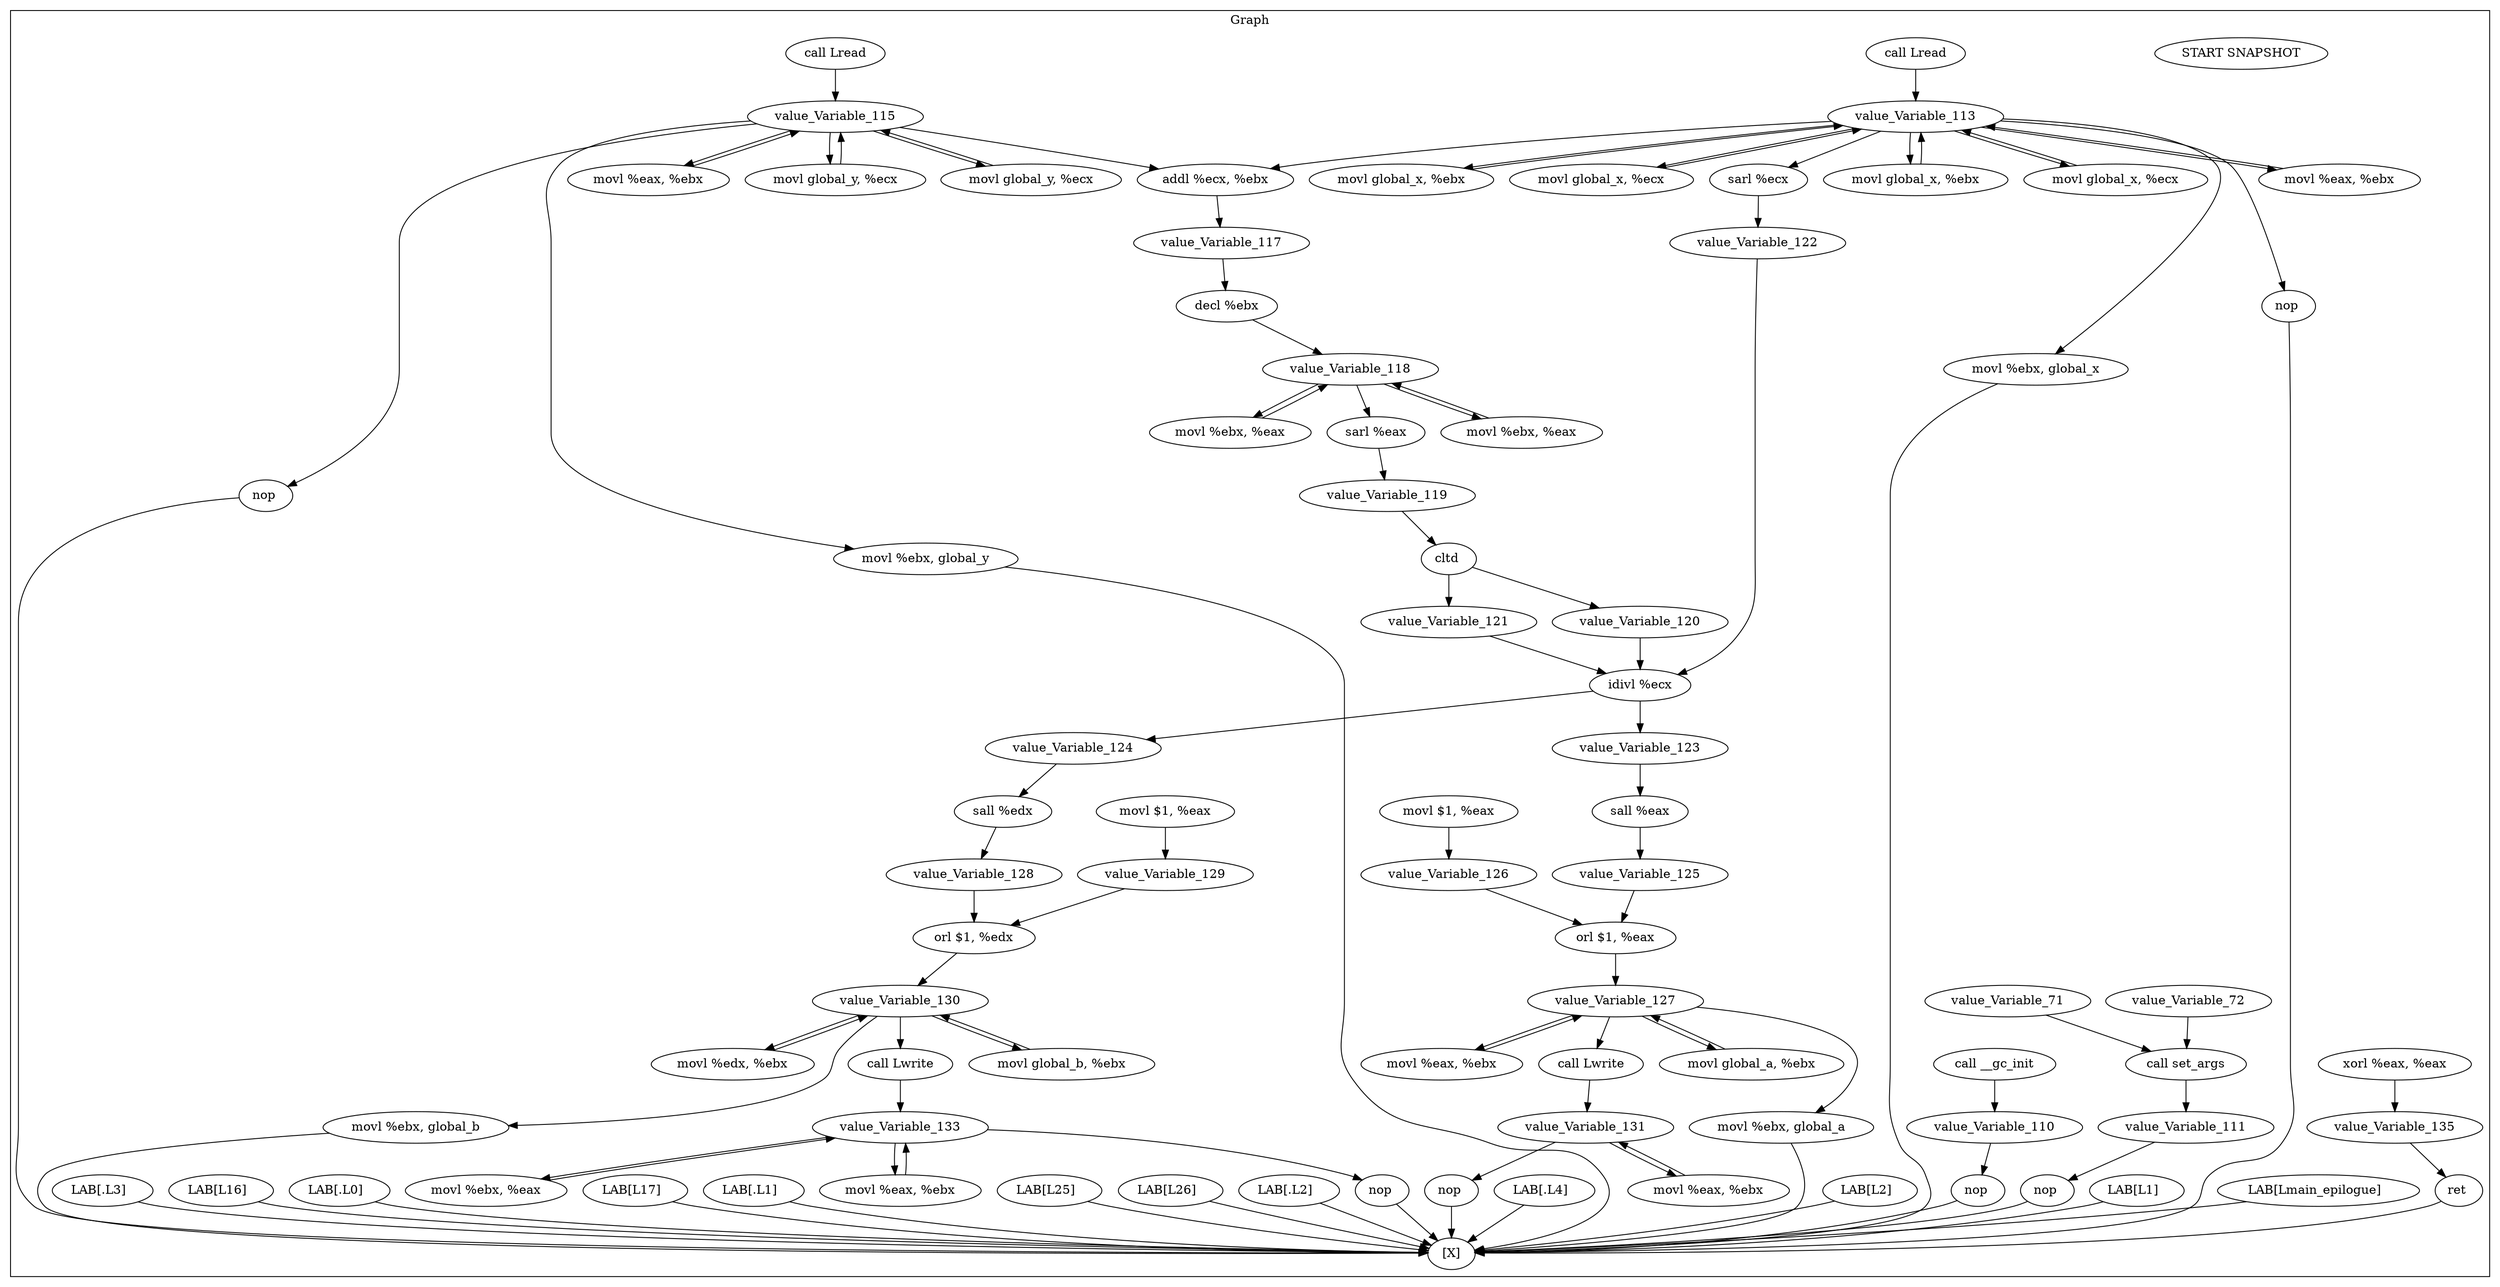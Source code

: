 digraph {
	ordering="in";
	subgraph cluster_0 {
		label="Graph";
		beg0[label="START SNAPSHOT"]
		v1000000[label="[X]"];
		i1 -> v1000000;
		i1[label="nop "];
		v110 -> i1;
		v110[label="value_Variable_110"];
		i2 -> v110;
		i2[label="call __gc_init"];
		i3 -> v1000000;
		i3[label="nop "];
		v111 -> i3;
		v111[label="value_Variable_111"];
		i4 -> v111;
		i4[label="call set_args"];
		v71 -> i4;
		v71[label="value_Variable_71"];
		v72 -> i4;
		v72[label="value_Variable_72"];
		i5 -> v1000000;
		i5[label="LAB[L1]  "];
		i6 -> v1000000;
		i6[label="nop "];
		v113 -> i6;
		v113[label="value_Variable_113"];
		i7 -> v113;
		i7[label="call Lread"];
		i8 -> v113;
		i8[label="movl %eax, %ebx"];
		v113 -> i8;
		i16 -> v113;
		i16[label="movl global_x, %ebx"];
		v113 -> i16;
		i21 -> v113;
		i21[label="movl global_x, %ecx"];
		v113 -> i21;
		i34 -> v113;
		i34[label="movl global_x, %ebx"];
		v113 -> i34;
		i37 -> v113;
		i37[label="movl global_x, %ecx"];
		v113 -> i37;
		i9 -> v1000000;
		i9[label="LAB[.L0]  "];
		i10 -> v1000000;
		i10[label="movl %ebx, global_x"];
		v113 -> i10;
		i11 -> v1000000;
		i11[label="nop "];
		v115 -> i11;
		v115[label="value_Variable_115"];
		i12 -> v115;
		i12[label="call Lread"];
		i13 -> v115;
		i13[label="movl %eax, %ebx"];
		v115 -> i13;
		i17 -> v115;
		i17[label="movl global_y, %ecx"];
		v115 -> i17;
		i35 -> v115;
		i35[label="movl global_y, %ecx"];
		v115 -> i35;
		i14 -> v1000000;
		i14[label="movl %ebx, global_y"];
		v115 -> i14;
		i15 -> v1000000;
		i15[label="LAB[L16]  "];
		i20 -> v1000000;
		i20[label="LAB[L17]  "];
		i31 -> v1000000;
		i31[label="LAB[.L1]  "];
		i32 -> v1000000;
		i32[label="movl %ebx, global_a"];
		v127 -> i32;
		v127[label="value_Variable_127"];
		i29 -> v127;
		i29[label="orl $1, %eax"];
		v126 -> i29;
		v126[label="value_Variable_126"];
		i28 -> v126;
		i28[label="movl $1, %eax"];
		v125 -> i29;
		v125[label="value_Variable_125"];
		i27 -> v125;
		i27[label="sall %eax"];
		v123 -> i27;
		v123[label="value_Variable_123"];
		i26 -> v123;
		i26[label="idivl %ecx"];
		v122 -> i26;
		v122[label="value_Variable_122"];
		i25 -> v122;
		i25[label="sarl %ecx"];
		v113 -> i25;
		v120 -> i26;
		v120[label="value_Variable_120"];
		i24 -> v120;
		i24[label="cltd "];
		v119 -> i24;
		v119[label="value_Variable_119"];
		i23 -> v119;
		i23[label="sarl %eax"];
		v118 -> i23;
		v118[label="value_Variable_118"];
		i19 -> v118;
		i19[label="decl %ebx"];
		v117 -> i19;
		v117[label="value_Variable_117"];
		i18 -> v117;
		i18[label="addl %ecx, %ebx"];
		v115 -> i18;
		v113 -> i18;
		i22 -> v118;
		i22[label="movl %ebx, %eax"];
		v118 -> i22;
		i38 -> v118;
		i38[label="movl %ebx, %eax"];
		v118 -> i38;
		v121 -> i26;
		v121[label="value_Variable_121"];
		i24 -> v121;
		i30 -> v127;
		i30[label="movl %eax, %ebx"];
		v127 -> i30;
		i46 -> v127;
		i46[label="movl global_a, %ebx"];
		v127 -> i46;
		i33 -> v1000000;
		i33[label="LAB[L25]  "];
		i36 -> v1000000;
		i36[label="LAB[L26]  "];
		i43 -> v1000000;
		i43[label="LAB[.L2]  "];
		i44 -> v1000000;
		i44[label="movl %ebx, global_b"];
		v130 -> i44;
		v130[label="value_Variable_130"];
		i41 -> v130;
		i41[label="orl $1, %edx"];
		v129 -> i41;
		v129[label="value_Variable_129"];
		i40 -> v129;
		i40[label="movl $1, %eax"];
		v128 -> i41;
		v128[label="value_Variable_128"];
		i39 -> v128;
		i39[label="sall %edx"];
		v124 -> i39;
		v124[label="value_Variable_124"];
		i26 -> v124;
		i42 -> v130;
		i42[label="movl %edx, %ebx"];
		v130 -> i42;
		i51 -> v130;
		i51[label="movl global_b, %ebx"];
		v130 -> i51;
		i45 -> v1000000;
		i45[label="LAB[.L3]  "];
		i47 -> v1000000;
		i47[label="nop "];
		v131 -> i47;
		v131[label="value_Variable_131"];
		i48 -> v131;
		i48[label="call Lwrite"];
		v127 -> i48;
		i49 -> v131;
		i49[label="movl %eax, %ebx"];
		v131 -> i49;
		i50 -> v1000000;
		i50[label="LAB[.L4]  "];
		i52 -> v1000000;
		i52[label="nop "];
		v133 -> i52;
		v133[label="value_Variable_133"];
		i53 -> v133;
		i53[label="call Lwrite"];
		v130 -> i53;
		i54 -> v133;
		i54[label="movl %eax, %ebx"];
		v133 -> i54;
		i56 -> v133;
		i56[label="movl %ebx, %eax"];
		v133 -> i56;
		i55 -> v1000000;
		i55[label="LAB[L2]  "];
		i57 -> v1000000;
		i57[label="LAB[Lmain_epilogue]  "];
		i59 -> v1000000;
		i59[label="ret "];
		v135 -> i59;
		v135[label="value_Variable_135"];
		i58 -> v135;
		i58[label="xorl %eax, %eax"];
	}
}

